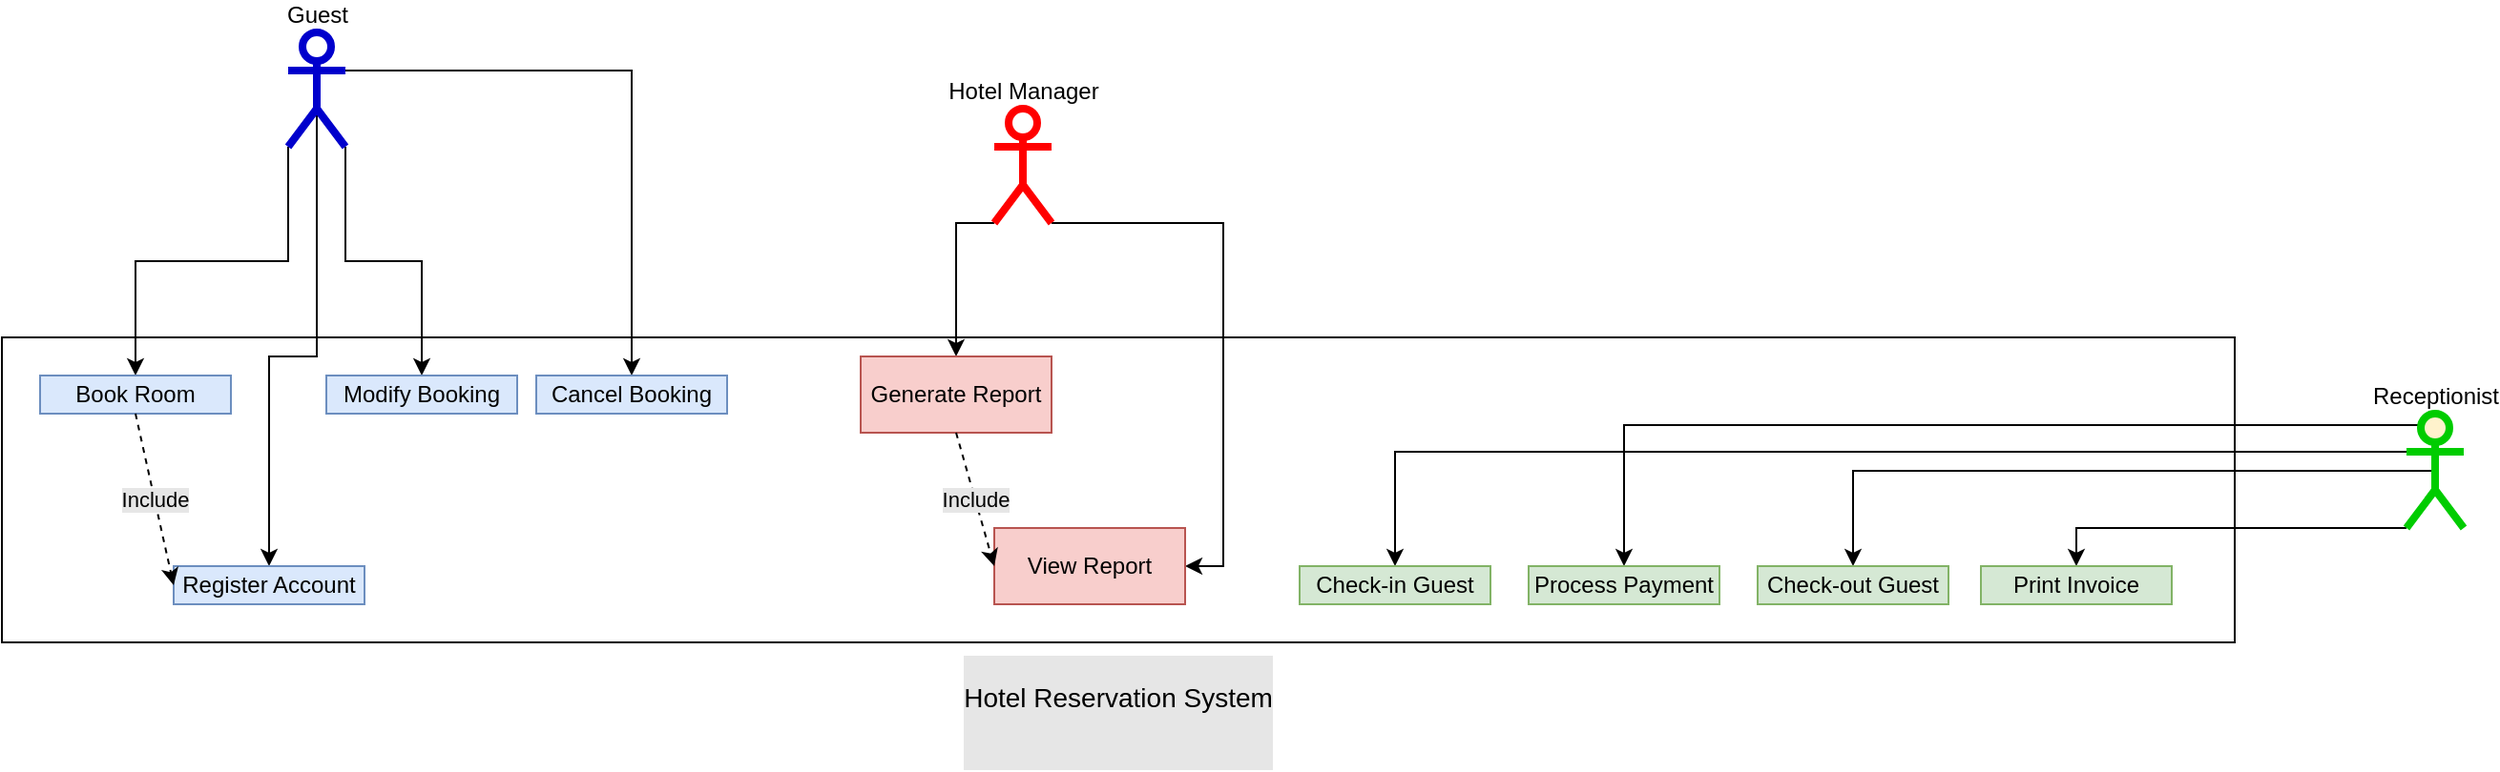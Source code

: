 <mxfile version="27.1.6">
  <diagram name="Page-1" id="fsZRTf60wMPzDU0krOmH">
    <mxGraphModel dx="2564" dy="878" grid="1" gridSize="10" guides="1" tooltips="1" connect="1" arrows="1" fold="1" page="1" pageScale="1" pageWidth="827" pageHeight="1169" math="0" shadow="0">
      <root>
        <mxCell id="0" />
        <mxCell id="1" parent="0" />
        <mxCell id="WXWS9JPxnDjV0Kgew41W-1" value="&#xa;&lt;span style=&quot;color: rgb(0, 0, 0); font-family: &amp;quot;Recursive Variable&amp;quot;, arial, sans-serif; font-size: 14px; font-style: normal; font-variant-ligatures: normal; font-variant-caps: normal; font-weight: 300; letter-spacing: normal; orphans: 2; text-align: center; text-indent: 0px; text-transform: none; widows: 2; word-spacing: 0px; -webkit-text-stroke-width: 0px; white-space: nowrap; text-decoration-thickness: initial; text-decoration-style: initial; text-decoration-color: initial; float: none; display: inline !important;&quot;&gt;Hotel Reservation System&lt;/span&gt;&#xa;&#xa;" style="rounded=0;whiteSpace=wrap;html=1;labelPosition=center;verticalLabelPosition=bottom;align=center;verticalAlign=top;labelBackgroundColor=#E6E6E6;" vertex="1" parent="1">
          <mxGeometry x="-210" y="240" width="1170" height="160" as="geometry" />
        </mxCell>
        <mxCell id="WXWS9JPxnDjV0Kgew41W-34" style="edgeStyle=orthogonalEdgeStyle;rounded=0;orthogonalLoop=1;jettySize=auto;html=1;exitX=0;exitY=1;exitDx=0;exitDy=0;exitPerimeter=0;entryX=0.5;entryY=0;entryDx=0;entryDy=0;" edge="1" parent="1" source="WXWS9JPxnDjV0Kgew41W-5" target="WXWS9JPxnDjV0Kgew41W-13">
          <mxGeometry relative="1" as="geometry" />
        </mxCell>
        <mxCell id="WXWS9JPxnDjV0Kgew41W-35" style="edgeStyle=orthogonalEdgeStyle;rounded=0;orthogonalLoop=1;jettySize=auto;html=1;exitX=1;exitY=1;exitDx=0;exitDy=0;exitPerimeter=0;" edge="1" parent="1" source="WXWS9JPxnDjV0Kgew41W-5" target="WXWS9JPxnDjV0Kgew41W-14">
          <mxGeometry relative="1" as="geometry" />
        </mxCell>
        <mxCell id="WXWS9JPxnDjV0Kgew41W-36" style="edgeStyle=orthogonalEdgeStyle;rounded=0;orthogonalLoop=1;jettySize=auto;html=1;exitX=1;exitY=0.333;exitDx=0;exitDy=0;exitPerimeter=0;" edge="1" parent="1" source="WXWS9JPxnDjV0Kgew41W-5" target="WXWS9JPxnDjV0Kgew41W-15">
          <mxGeometry relative="1" as="geometry" />
        </mxCell>
        <mxCell id="WXWS9JPxnDjV0Kgew41W-37" style="edgeStyle=orthogonalEdgeStyle;rounded=0;orthogonalLoop=1;jettySize=auto;html=1;exitX=0.5;exitY=0.5;exitDx=0;exitDy=0;exitPerimeter=0;entryX=0.5;entryY=0;entryDx=0;entryDy=0;" edge="1" parent="1" source="WXWS9JPxnDjV0Kgew41W-5" target="WXWS9JPxnDjV0Kgew41W-16">
          <mxGeometry relative="1" as="geometry" />
        </mxCell>
        <mxCell id="WXWS9JPxnDjV0Kgew41W-5" value="Guest" style="shape=umlActor;verticalLabelPosition=top;verticalAlign=bottom;html=1;outlineConnect=0;strokeWidth=4;strokeColor=#0000CC;labelPosition=center;align=center;" vertex="1" parent="1">
          <mxGeometry x="-60" y="80" width="30" height="60" as="geometry" />
        </mxCell>
        <mxCell id="WXWS9JPxnDjV0Kgew41W-28" style="edgeStyle=orthogonalEdgeStyle;rounded=0;orthogonalLoop=1;jettySize=auto;html=1;exitX=0;exitY=1;exitDx=0;exitDy=0;exitPerimeter=0;" edge="1" parent="1" source="WXWS9JPxnDjV0Kgew41W-6" target="WXWS9JPxnDjV0Kgew41W-17">
          <mxGeometry relative="1" as="geometry">
            <Array as="points">
              <mxPoint x="290" y="180" />
            </Array>
          </mxGeometry>
        </mxCell>
        <mxCell id="WXWS9JPxnDjV0Kgew41W-33" style="edgeStyle=orthogonalEdgeStyle;rounded=0;orthogonalLoop=1;jettySize=auto;html=1;exitX=1;exitY=1;exitDx=0;exitDy=0;exitPerimeter=0;entryX=1;entryY=0.5;entryDx=0;entryDy=0;" edge="1" parent="1" source="WXWS9JPxnDjV0Kgew41W-6" target="WXWS9JPxnDjV0Kgew41W-18">
          <mxGeometry relative="1" as="geometry">
            <Array as="points">
              <mxPoint x="430" y="180" />
              <mxPoint x="430" y="360" />
            </Array>
          </mxGeometry>
        </mxCell>
        <mxCell id="WXWS9JPxnDjV0Kgew41W-6" value="Hotel Manager" style="shape=umlActor;verticalLabelPosition=top;verticalAlign=bottom;html=1;outlineConnect=0;strokeWidth=4;strokeColor=#FF0000;labelPosition=center;align=center;" vertex="1" parent="1">
          <mxGeometry x="310" y="120" width="30" height="60" as="geometry" />
        </mxCell>
        <mxCell id="WXWS9JPxnDjV0Kgew41W-24" style="edgeStyle=orthogonalEdgeStyle;rounded=0;orthogonalLoop=1;jettySize=auto;html=1;exitX=0;exitY=0.333;exitDx=0;exitDy=0;exitPerimeter=0;entryX=0.5;entryY=0;entryDx=0;entryDy=0;" edge="1" parent="1" source="WXWS9JPxnDjV0Kgew41W-7" target="WXWS9JPxnDjV0Kgew41W-22">
          <mxGeometry relative="1" as="geometry" />
        </mxCell>
        <mxCell id="WXWS9JPxnDjV0Kgew41W-25" style="edgeStyle=orthogonalEdgeStyle;rounded=0;orthogonalLoop=1;jettySize=auto;html=1;exitX=0.25;exitY=0.1;exitDx=0;exitDy=0;exitPerimeter=0;" edge="1" parent="1" source="WXWS9JPxnDjV0Kgew41W-7" target="WXWS9JPxnDjV0Kgew41W-21">
          <mxGeometry relative="1" as="geometry" />
        </mxCell>
        <mxCell id="WXWS9JPxnDjV0Kgew41W-26" style="edgeStyle=orthogonalEdgeStyle;rounded=0;orthogonalLoop=1;jettySize=auto;html=1;exitX=0.5;exitY=0.5;exitDx=0;exitDy=0;exitPerimeter=0;" edge="1" parent="1" source="WXWS9JPxnDjV0Kgew41W-7" target="WXWS9JPxnDjV0Kgew41W-19">
          <mxGeometry relative="1" as="geometry" />
        </mxCell>
        <mxCell id="WXWS9JPxnDjV0Kgew41W-27" style="edgeStyle=orthogonalEdgeStyle;rounded=0;orthogonalLoop=1;jettySize=auto;html=1;exitX=0;exitY=1;exitDx=0;exitDy=0;exitPerimeter=0;entryX=0.5;entryY=0;entryDx=0;entryDy=0;" edge="1" parent="1" source="WXWS9JPxnDjV0Kgew41W-7" target="WXWS9JPxnDjV0Kgew41W-20">
          <mxGeometry relative="1" as="geometry">
            <Array as="points">
              <mxPoint x="877" y="340" />
            </Array>
          </mxGeometry>
        </mxCell>
        <mxCell id="WXWS9JPxnDjV0Kgew41W-7" value="Receptionist" style="shape=umlActor;verticalLabelPosition=top;verticalAlign=bottom;html=1;outlineConnect=0;fillColor=#fff2cc;strokeColor=#00CC00;strokeWidth=4;labelPosition=center;align=center;" vertex="1" parent="1">
          <mxGeometry x="1050" y="280" width="30" height="60" as="geometry" />
        </mxCell>
        <mxCell id="WXWS9JPxnDjV0Kgew41W-13" value="Book Room" style="rounded=0;whiteSpace=wrap;html=1;fillColor=#dae8fc;strokeColor=#6c8ebf;" vertex="1" parent="1">
          <mxGeometry x="-190" y="260" width="100" height="20" as="geometry" />
        </mxCell>
        <mxCell id="WXWS9JPxnDjV0Kgew41W-14" value="Modify Booking" style="rounded=0;whiteSpace=wrap;html=1;fillColor=#dae8fc;strokeColor=#6c8ebf;" vertex="1" parent="1">
          <mxGeometry x="-40" y="260" width="100" height="20" as="geometry" />
        </mxCell>
        <mxCell id="WXWS9JPxnDjV0Kgew41W-15" value="Cancel Booking" style="rounded=0;whiteSpace=wrap;html=1;fillColor=#dae8fc;strokeColor=#6c8ebf;" vertex="1" parent="1">
          <mxGeometry x="70" y="260" width="100" height="20" as="geometry" />
        </mxCell>
        <mxCell id="WXWS9JPxnDjV0Kgew41W-16" value="Register Account" style="rounded=0;whiteSpace=wrap;html=1;fillColor=#dae8fc;strokeColor=#6c8ebf;" vertex="1" parent="1">
          <mxGeometry x="-120" y="360" width="100" height="20" as="geometry" />
        </mxCell>
        <mxCell id="WXWS9JPxnDjV0Kgew41W-17" value="Generate Report" style="rounded=0;whiteSpace=wrap;html=1;fillColor=#f8cecc;strokeColor=#b85450;" vertex="1" parent="1">
          <mxGeometry x="240" y="250" width="100" height="40" as="geometry" />
        </mxCell>
        <mxCell id="WXWS9JPxnDjV0Kgew41W-18" value="View Report" style="rounded=0;whiteSpace=wrap;html=1;fillColor=#f8cecc;strokeColor=#b85450;" vertex="1" parent="1">
          <mxGeometry x="310" y="340" width="100" height="40" as="geometry" />
        </mxCell>
        <mxCell id="WXWS9JPxnDjV0Kgew41W-19" value="Check-out Guest" style="rounded=0;whiteSpace=wrap;html=1;fillColor=#d5e8d4;strokeColor=#82b366;" vertex="1" parent="1">
          <mxGeometry x="710" y="360" width="100" height="20" as="geometry" />
        </mxCell>
        <mxCell id="WXWS9JPxnDjV0Kgew41W-20" value="Print Invoice" style="rounded=0;whiteSpace=wrap;html=1;fillColor=#d5e8d4;strokeColor=#82b366;" vertex="1" parent="1">
          <mxGeometry x="827" y="360" width="100" height="20" as="geometry" />
        </mxCell>
        <mxCell id="WXWS9JPxnDjV0Kgew41W-21" value="Process Payment" style="rounded=0;whiteSpace=wrap;html=1;fillColor=#d5e8d4;strokeColor=#82b366;" vertex="1" parent="1">
          <mxGeometry x="590" y="360" width="100" height="20" as="geometry" />
        </mxCell>
        <mxCell id="WXWS9JPxnDjV0Kgew41W-22" value="Check-in Guest" style="rounded=0;whiteSpace=wrap;html=1;fillColor=#d5e8d4;strokeColor=#82b366;" vertex="1" parent="1">
          <mxGeometry x="470" y="360" width="100" height="20" as="geometry" />
        </mxCell>
        <mxCell id="WXWS9JPxnDjV0Kgew41W-31" value="" style="endArrow=classic;html=1;rounded=0;exitX=0.5;exitY=1;exitDx=0;exitDy=0;entryX=0;entryY=0.5;entryDx=0;entryDy=0;dashed=1;" edge="1" parent="1" source="WXWS9JPxnDjV0Kgew41W-17" target="WXWS9JPxnDjV0Kgew41W-18">
          <mxGeometry relative="1" as="geometry">
            <mxPoint x="550" y="250" as="sourcePoint" />
            <mxPoint x="650" y="250" as="targetPoint" />
          </mxGeometry>
        </mxCell>
        <mxCell id="WXWS9JPxnDjV0Kgew41W-32" value="Include" style="edgeLabel;resizable=0;html=1;;align=center;verticalAlign=middle;labelBackgroundColor=#E6E6E6;" connectable="0" vertex="1" parent="WXWS9JPxnDjV0Kgew41W-31">
          <mxGeometry relative="1" as="geometry" />
        </mxCell>
        <mxCell id="WXWS9JPxnDjV0Kgew41W-38" value="" style="endArrow=classic;html=1;rounded=0;entryX=0;entryY=0.5;entryDx=0;entryDy=0;exitX=0.5;exitY=1;exitDx=0;exitDy=0;dashed=1;" edge="1" parent="1" source="WXWS9JPxnDjV0Kgew41W-13" target="WXWS9JPxnDjV0Kgew41W-16">
          <mxGeometry relative="1" as="geometry">
            <mxPoint x="-170" y="310" as="sourcePoint" />
            <mxPoint x="-70" y="310" as="targetPoint" />
          </mxGeometry>
        </mxCell>
        <mxCell id="WXWS9JPxnDjV0Kgew41W-39" value="Include" style="edgeLabel;resizable=0;html=1;;align=center;verticalAlign=middle;labelBackgroundColor=#E6E6E6;" connectable="0" vertex="1" parent="WXWS9JPxnDjV0Kgew41W-38">
          <mxGeometry relative="1" as="geometry" />
        </mxCell>
      </root>
    </mxGraphModel>
  </diagram>
</mxfile>
